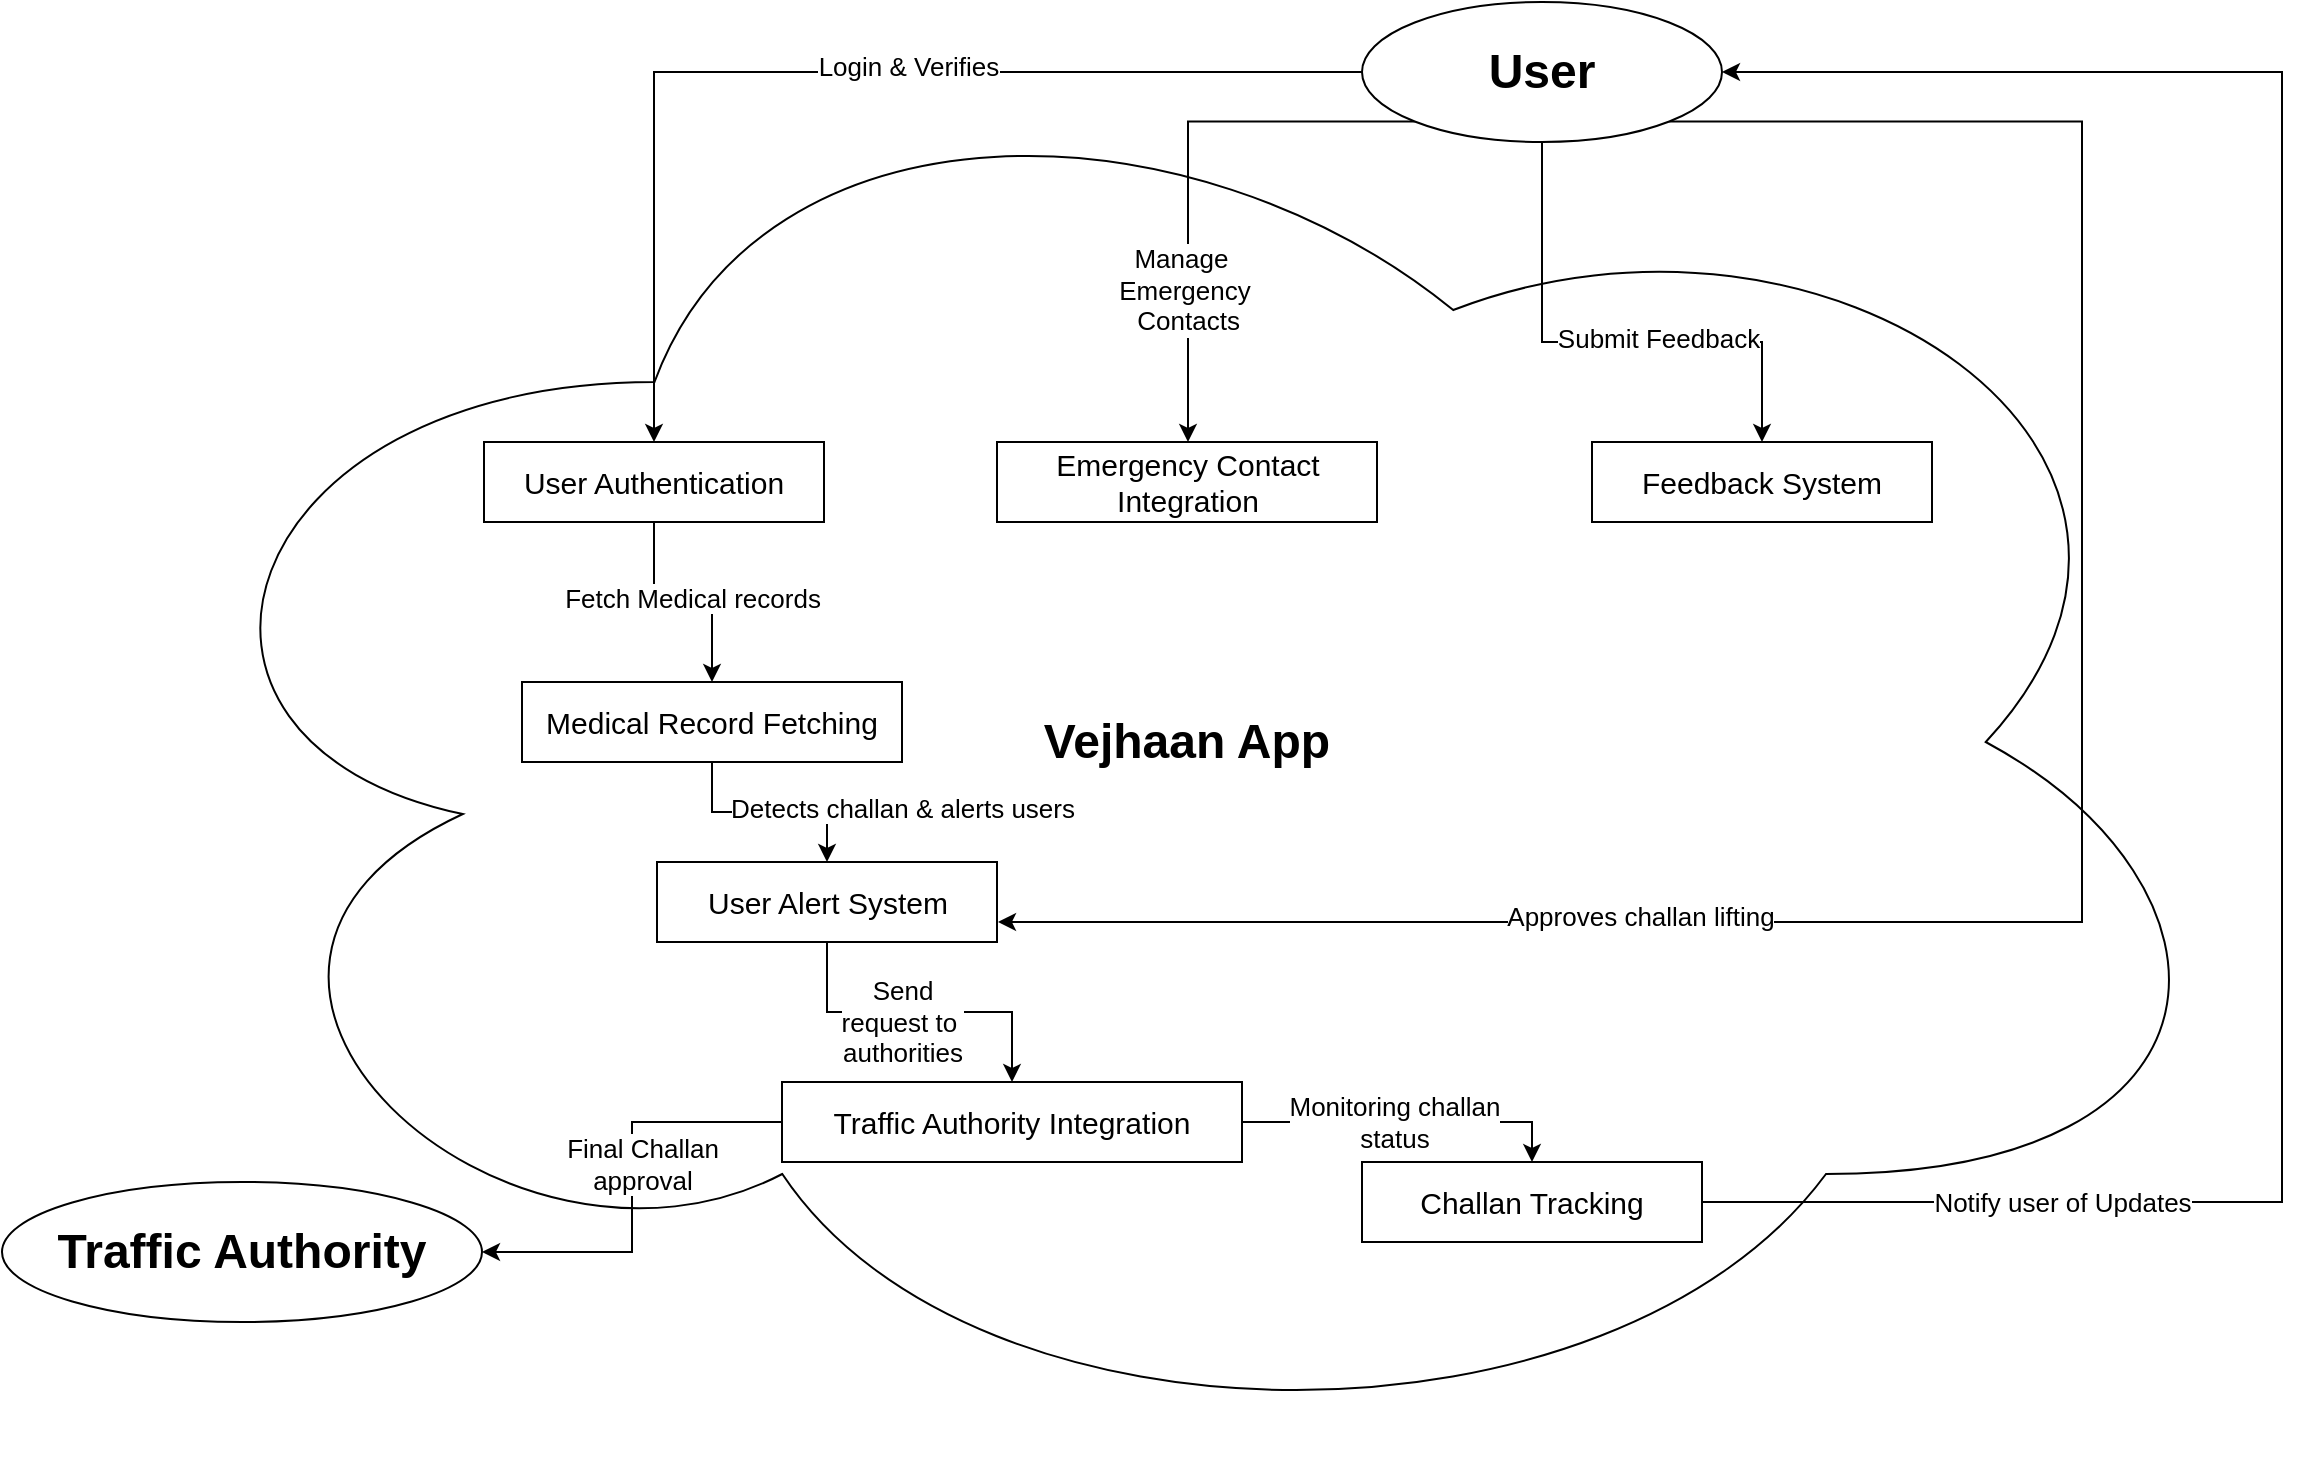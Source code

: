 <mxfile version="26.0.9">
  <diagram name="Page-1" id="hoj2Rj-NFWrG-b91s_Sq">
    <mxGraphModel dx="2643" dy="1045" grid="1" gridSize="10" guides="1" tooltips="1" connect="1" arrows="1" fold="1" page="1" pageScale="1" pageWidth="850" pageHeight="1100" math="0" shadow="0">
      <root>
        <mxCell id="0" />
        <mxCell id="1" parent="0" />
        <mxCell id="iMFo7XsTxFiOWqYlgWQJ-1" value="&lt;h1&gt;Vejhaan App&lt;/h1&gt;" style="ellipse;shape=cloud;whiteSpace=wrap;html=1;strokeWidth=1;perimeterSpacing=1;" vertex="1" parent="1">
          <mxGeometry x="-310" y="100" width="1065" height="720" as="geometry" />
        </mxCell>
        <mxCell id="iMFo7XsTxFiOWqYlgWQJ-17" style="edgeStyle=orthogonalEdgeStyle;rounded=0;orthogonalLoop=1;jettySize=auto;html=1;exitX=0.5;exitY=1;exitDx=0;exitDy=0;" edge="1" parent="1" source="iMFo7XsTxFiOWqYlgWQJ-3" target="iMFo7XsTxFiOWqYlgWQJ-7">
          <mxGeometry relative="1" as="geometry" />
        </mxCell>
        <mxCell id="iMFo7XsTxFiOWqYlgWQJ-39" value="&lt;font style=&quot;font-size: 13px;&quot;&gt;Fetch Medical records&lt;/font&gt;" style="edgeLabel;html=1;align=center;verticalAlign=middle;resizable=0;points=[];" vertex="1" connectable="0" parent="iMFo7XsTxFiOWqYlgWQJ-17">
          <mxGeometry x="0.083" y="2" relative="1" as="geometry">
            <mxPoint as="offset" />
          </mxGeometry>
        </mxCell>
        <mxCell id="iMFo7XsTxFiOWqYlgWQJ-3" value="User Authentication" style="rounded=0;whiteSpace=wrap;html=1;fontSize=15;" vertex="1" parent="1">
          <mxGeometry x="-129" y="310" width="170" height="40" as="geometry" />
        </mxCell>
        <mxCell id="iMFo7XsTxFiOWqYlgWQJ-4" value="Emergency Contact Integration" style="rounded=0;whiteSpace=wrap;html=1;fontSize=15;" vertex="1" parent="1">
          <mxGeometry x="127.5" y="310" width="190" height="40" as="geometry" />
        </mxCell>
        <mxCell id="iMFo7XsTxFiOWqYlgWQJ-5" value="Feedback System" style="rounded=0;whiteSpace=wrap;html=1;fontSize=15;" vertex="1" parent="1">
          <mxGeometry x="425" y="310" width="170" height="40" as="geometry" />
        </mxCell>
        <mxCell id="iMFo7XsTxFiOWqYlgWQJ-18" style="edgeStyle=orthogonalEdgeStyle;rounded=0;orthogonalLoop=1;jettySize=auto;html=1;exitX=0.5;exitY=1;exitDx=0;exitDy=0;" edge="1" parent="1" source="iMFo7XsTxFiOWqYlgWQJ-7" target="iMFo7XsTxFiOWqYlgWQJ-8">
          <mxGeometry relative="1" as="geometry" />
        </mxCell>
        <mxCell id="iMFo7XsTxFiOWqYlgWQJ-38" value="&lt;font style=&quot;font-size: 13px;&quot;&gt;Detects challan &amp;amp; alerts users&lt;/font&gt;" style="edgeLabel;html=1;align=center;verticalAlign=middle;resizable=0;points=[];" vertex="1" connectable="0" parent="iMFo7XsTxFiOWqYlgWQJ-18">
          <mxGeometry x="0.209" y="2" relative="1" as="geometry">
            <mxPoint x="55" as="offset" />
          </mxGeometry>
        </mxCell>
        <mxCell id="iMFo7XsTxFiOWqYlgWQJ-7" value="Medical Record Fetching" style="rounded=0;whiteSpace=wrap;html=1;fontSize=15;" vertex="1" parent="1">
          <mxGeometry x="-110" y="430" width="190" height="40" as="geometry" />
        </mxCell>
        <mxCell id="iMFo7XsTxFiOWqYlgWQJ-19" style="edgeStyle=orthogonalEdgeStyle;rounded=0;orthogonalLoop=1;jettySize=auto;html=1;exitX=0.5;exitY=1;exitDx=0;exitDy=0;" edge="1" parent="1" source="iMFo7XsTxFiOWqYlgWQJ-8" target="iMFo7XsTxFiOWqYlgWQJ-9">
          <mxGeometry relative="1" as="geometry" />
        </mxCell>
        <mxCell id="iMFo7XsTxFiOWqYlgWQJ-37" value="&lt;font style=&quot;font-size: 13px;&quot;&gt;Send&lt;/font&gt;&lt;div&gt;&lt;font style=&quot;font-size: 13px;&quot;&gt;request to&amp;nbsp;&lt;/font&gt;&lt;/div&gt;&lt;div&gt;&lt;font style=&quot;font-size: 13px;&quot;&gt;authorities&lt;/font&gt;&lt;/div&gt;" style="edgeLabel;html=1;align=center;verticalAlign=middle;resizable=0;points=[];" vertex="1" connectable="0" parent="iMFo7XsTxFiOWqYlgWQJ-19">
          <mxGeometry x="-0.035" y="3" relative="1" as="geometry">
            <mxPoint x="-6" y="8" as="offset" />
          </mxGeometry>
        </mxCell>
        <mxCell id="iMFo7XsTxFiOWqYlgWQJ-8" value="User Alert System" style="rounded=0;whiteSpace=wrap;html=1;fontSize=15;" vertex="1" parent="1">
          <mxGeometry x="-42.5" y="520" width="170" height="40" as="geometry" />
        </mxCell>
        <mxCell id="iMFo7XsTxFiOWqYlgWQJ-20" style="edgeStyle=orthogonalEdgeStyle;rounded=0;orthogonalLoop=1;jettySize=auto;html=1;exitX=1;exitY=0.5;exitDx=0;exitDy=0;entryX=0.5;entryY=0;entryDx=0;entryDy=0;" edge="1" parent="1" source="iMFo7XsTxFiOWqYlgWQJ-9" target="iMFo7XsTxFiOWqYlgWQJ-10">
          <mxGeometry relative="1" as="geometry" />
        </mxCell>
        <mxCell id="iMFo7XsTxFiOWqYlgWQJ-35" value="&lt;font style=&quot;font-size: 13px;&quot;&gt;Monitoring challan&lt;/font&gt;&lt;div&gt;&lt;font style=&quot;font-size: 13px;&quot;&gt;status&lt;/font&gt;&lt;/div&gt;" style="edgeLabel;html=1;align=center;verticalAlign=middle;resizable=0;points=[];" vertex="1" connectable="0" parent="iMFo7XsTxFiOWqYlgWQJ-20">
          <mxGeometry x="-0.129" relative="1" as="geometry">
            <mxPoint x="4" as="offset" />
          </mxGeometry>
        </mxCell>
        <mxCell id="iMFo7XsTxFiOWqYlgWQJ-23" style="edgeStyle=orthogonalEdgeStyle;rounded=0;orthogonalLoop=1;jettySize=auto;html=1;exitX=0;exitY=0.5;exitDx=0;exitDy=0;entryX=1;entryY=0.5;entryDx=0;entryDy=0;" edge="1" parent="1" source="iMFo7XsTxFiOWqYlgWQJ-9" target="iMFo7XsTxFiOWqYlgWQJ-22">
          <mxGeometry relative="1" as="geometry" />
        </mxCell>
        <mxCell id="iMFo7XsTxFiOWqYlgWQJ-36" value="&lt;font style=&quot;font-size: 13px;&quot;&gt;Final Challan&lt;/font&gt;&lt;div&gt;&lt;font style=&quot;font-size: 13px;&quot;&gt;approval&lt;/font&gt;&lt;/div&gt;" style="edgeLabel;html=1;align=center;verticalAlign=middle;resizable=0;points=[];" vertex="1" connectable="0" parent="iMFo7XsTxFiOWqYlgWQJ-23">
          <mxGeometry x="-0.002" relative="1" as="geometry">
            <mxPoint x="5" y="-12" as="offset" />
          </mxGeometry>
        </mxCell>
        <mxCell id="iMFo7XsTxFiOWqYlgWQJ-9" value="Traffic Authority Integration" style="rounded=0;whiteSpace=wrap;html=1;fontSize=15;" vertex="1" parent="1">
          <mxGeometry x="20" y="630" width="230" height="40" as="geometry" />
        </mxCell>
        <mxCell id="iMFo7XsTxFiOWqYlgWQJ-15" style="edgeStyle=orthogonalEdgeStyle;rounded=0;orthogonalLoop=1;jettySize=auto;html=1;exitX=1;exitY=0.5;exitDx=0;exitDy=0;entryX=1;entryY=0.5;entryDx=0;entryDy=0;" edge="1" parent="1" source="iMFo7XsTxFiOWqYlgWQJ-10" target="iMFo7XsTxFiOWqYlgWQJ-11">
          <mxGeometry relative="1" as="geometry">
            <Array as="points">
              <mxPoint x="770" y="690" />
              <mxPoint x="770" y="125" />
            </Array>
          </mxGeometry>
        </mxCell>
        <mxCell id="iMFo7XsTxFiOWqYlgWQJ-34" value="&lt;font style=&quot;font-size: 13px;&quot;&gt;Notify user of Updates&lt;/font&gt;" style="edgeLabel;html=1;align=center;verticalAlign=middle;resizable=0;points=[];" vertex="1" connectable="0" parent="iMFo7XsTxFiOWqYlgWQJ-15">
          <mxGeometry x="-0.05" y="-1" relative="1" as="geometry">
            <mxPoint x="-111" y="249" as="offset" />
          </mxGeometry>
        </mxCell>
        <mxCell id="iMFo7XsTxFiOWqYlgWQJ-10" value="Challan Tracking" style="rounded=0;whiteSpace=wrap;html=1;fontSize=15;" vertex="1" parent="1">
          <mxGeometry x="310" y="670" width="170" height="40" as="geometry" />
        </mxCell>
        <mxCell id="iMFo7XsTxFiOWqYlgWQJ-12" value="" style="edgeStyle=orthogonalEdgeStyle;rounded=0;orthogonalLoop=1;jettySize=auto;exitX=0;exitY=0.5;exitDx=0;exitDy=0;html=1;" edge="1" parent="1" source="iMFo7XsTxFiOWqYlgWQJ-11" target="iMFo7XsTxFiOWqYlgWQJ-3">
          <mxGeometry relative="1" as="geometry" />
        </mxCell>
        <mxCell id="iMFo7XsTxFiOWqYlgWQJ-24" value="&lt;font style=&quot;font-size: 13px;&quot;&gt;Login &amp;amp; Verifies&lt;/font&gt;" style="edgeLabel;html=1;align=center;verticalAlign=middle;resizable=0;points=[];" vertex="1" connectable="0" parent="iMFo7XsTxFiOWqYlgWQJ-12">
          <mxGeometry x="-0.156" y="-3" relative="1" as="geometry">
            <mxPoint as="offset" />
          </mxGeometry>
        </mxCell>
        <mxCell id="iMFo7XsTxFiOWqYlgWQJ-13" style="edgeStyle=orthogonalEdgeStyle;rounded=0;orthogonalLoop=1;jettySize=auto;html=1;exitX=0;exitY=1;exitDx=0;exitDy=0;" edge="1" parent="1" source="iMFo7XsTxFiOWqYlgWQJ-11" target="iMFo7XsTxFiOWqYlgWQJ-4">
          <mxGeometry relative="1" as="geometry">
            <Array as="points">
              <mxPoint x="223" y="150" />
            </Array>
          </mxGeometry>
        </mxCell>
        <mxCell id="iMFo7XsTxFiOWqYlgWQJ-14" style="edgeStyle=orthogonalEdgeStyle;rounded=0;orthogonalLoop=1;jettySize=auto;html=1;exitX=0.5;exitY=1;exitDx=0;exitDy=0;" edge="1" parent="1" source="iMFo7XsTxFiOWqYlgWQJ-11" target="iMFo7XsTxFiOWqYlgWQJ-5">
          <mxGeometry relative="1" as="geometry">
            <Array as="points">
              <mxPoint x="400" y="260" />
              <mxPoint x="510" y="260" />
            </Array>
          </mxGeometry>
        </mxCell>
        <mxCell id="iMFo7XsTxFiOWqYlgWQJ-31" value="&lt;font style=&quot;font-size: 13px;&quot;&gt;Submit Feedback&lt;/font&gt;" style="edgeLabel;html=1;align=center;verticalAlign=middle;resizable=0;points=[];" vertex="1" connectable="0" parent="iMFo7XsTxFiOWqYlgWQJ-14">
          <mxGeometry x="0.211" y="2" relative="1" as="geometry">
            <mxPoint as="offset" />
          </mxGeometry>
        </mxCell>
        <mxCell id="iMFo7XsTxFiOWqYlgWQJ-16" style="edgeStyle=orthogonalEdgeStyle;rounded=0;orthogonalLoop=1;jettySize=auto;html=1;exitX=1;exitY=1;exitDx=0;exitDy=0;verticalAlign=bottom;" edge="1" parent="1" source="iMFo7XsTxFiOWqYlgWQJ-11">
          <mxGeometry relative="1" as="geometry">
            <mxPoint x="128" y="550" as="targetPoint" />
            <Array as="points">
              <mxPoint x="670" y="150" />
              <mxPoint x="670" y="550" />
            </Array>
          </mxGeometry>
        </mxCell>
        <mxCell id="iMFo7XsTxFiOWqYlgWQJ-33" value="&lt;font style=&quot;font-size: 13px;&quot;&gt;Approves challan lifting&lt;/font&gt;" style="edgeLabel;html=1;align=center;verticalAlign=middle;resizable=0;points=[];" vertex="1" connectable="0" parent="iMFo7XsTxFiOWqYlgWQJ-16">
          <mxGeometry x="0.442" y="-3" relative="1" as="geometry">
            <mxPoint as="offset" />
          </mxGeometry>
        </mxCell>
        <mxCell id="iMFo7XsTxFiOWqYlgWQJ-11" value="&lt;h1&gt;User&lt;/h1&gt;" style="ellipse;whiteSpace=wrap;html=1;" vertex="1" parent="1">
          <mxGeometry x="310" y="90" width="180" height="70" as="geometry" />
        </mxCell>
        <mxCell id="iMFo7XsTxFiOWqYlgWQJ-22" value="&lt;h1&gt;Traffic Authority&lt;/h1&gt;" style="ellipse;whiteSpace=wrap;html=1;" vertex="1" parent="1">
          <mxGeometry x="-370" y="680" width="240" height="70" as="geometry" />
        </mxCell>
        <mxCell id="iMFo7XsTxFiOWqYlgWQJ-30" value="&lt;font style=&quot;font-size: 13px;&quot;&gt;Manage&amp;nbsp;&lt;/font&gt;&lt;div&gt;&lt;font style=&quot;font-size: 13px;&quot;&gt;Emergency&lt;/font&gt;&lt;div&gt;&lt;font style=&quot;font-size: 13px;&quot;&gt;&amp;nbsp;Contacts&lt;/font&gt;&lt;/div&gt;&lt;/div&gt;" style="edgeLabel;html=1;align=center;verticalAlign=middle;resizable=0;points=[];" vertex="1" connectable="0" parent="1">
          <mxGeometry x="231.36" y="125.0" as="geometry">
            <mxPoint x="-11" y="109" as="offset" />
          </mxGeometry>
        </mxCell>
      </root>
    </mxGraphModel>
  </diagram>
</mxfile>
